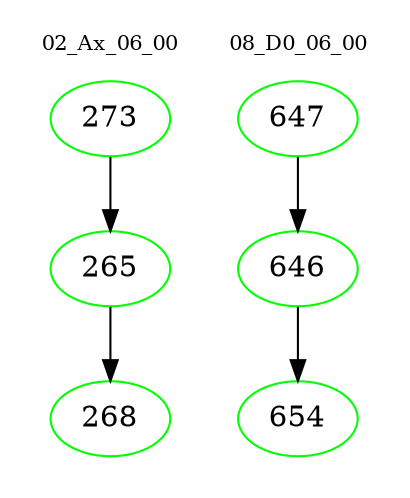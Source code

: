 digraph{
subgraph cluster_0 {
color = white
label = "02_Ax_06_00";
fontsize=10;
T0_273 [label="273", color="green"]
T0_273 -> T0_265 [color="black"]
T0_265 [label="265", color="green"]
T0_265 -> T0_268 [color="black"]
T0_268 [label="268", color="green"]
}
subgraph cluster_1 {
color = white
label = "08_D0_06_00";
fontsize=10;
T1_647 [label="647", color="green"]
T1_647 -> T1_646 [color="black"]
T1_646 [label="646", color="green"]
T1_646 -> T1_654 [color="black"]
T1_654 [label="654", color="green"]
}
}
